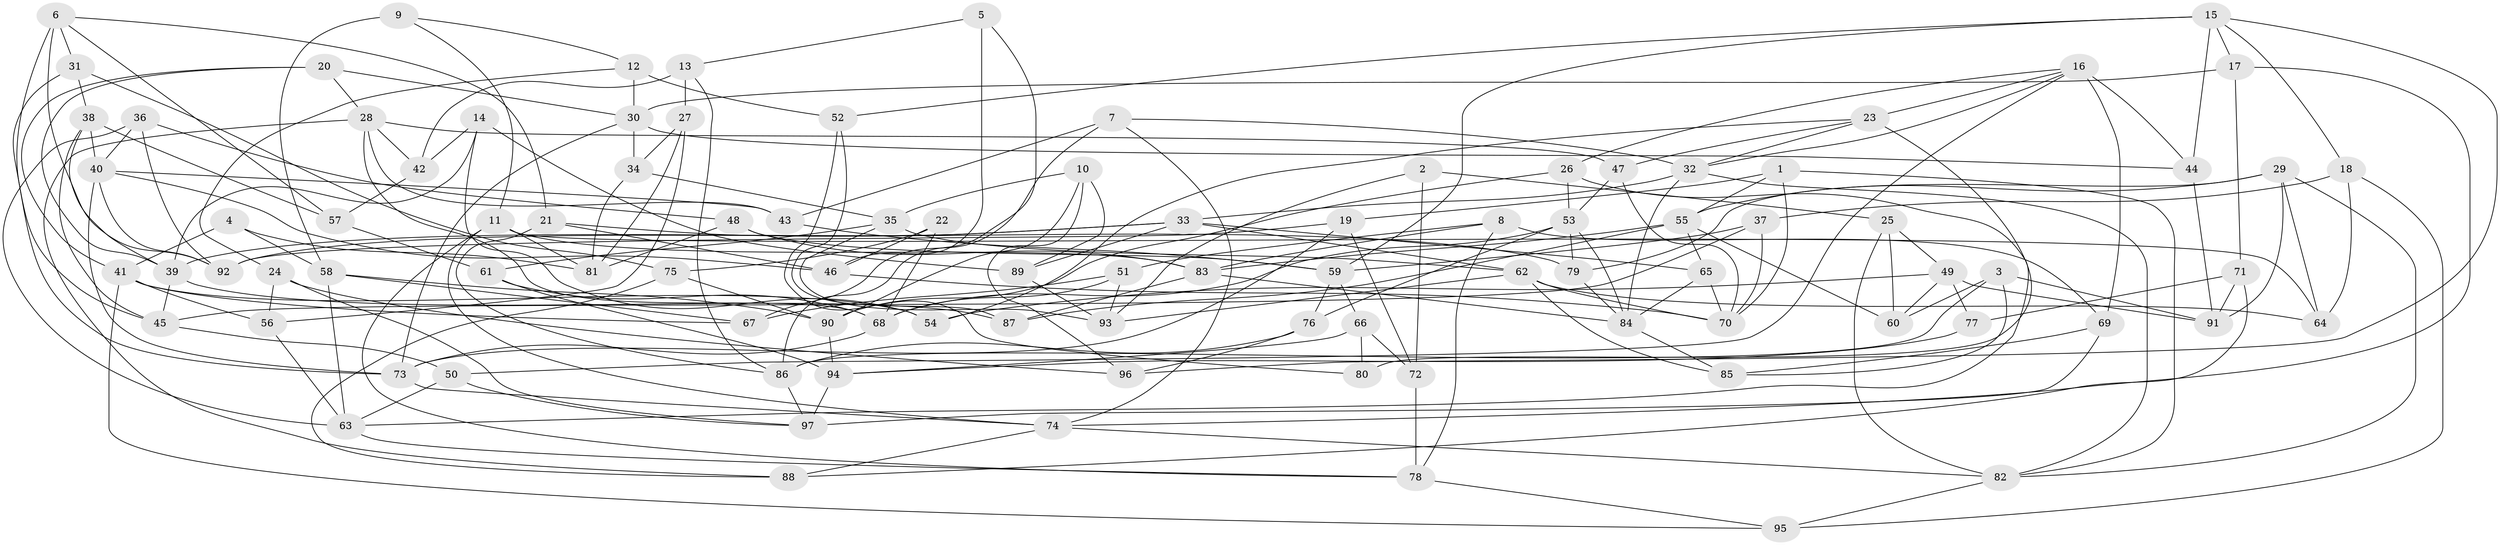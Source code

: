 // original degree distribution, {4: 1.0}
// Generated by graph-tools (version 1.1) at 2025/38/03/04/25 23:38:08]
// undirected, 97 vertices, 222 edges
graph export_dot {
  node [color=gray90,style=filled];
  1;
  2;
  3;
  4;
  5;
  6;
  7;
  8;
  9;
  10;
  11;
  12;
  13;
  14;
  15;
  16;
  17;
  18;
  19;
  20;
  21;
  22;
  23;
  24;
  25;
  26;
  27;
  28;
  29;
  30;
  31;
  32;
  33;
  34;
  35;
  36;
  37;
  38;
  39;
  40;
  41;
  42;
  43;
  44;
  45;
  46;
  47;
  48;
  49;
  50;
  51;
  52;
  53;
  54;
  55;
  56;
  57;
  58;
  59;
  60;
  61;
  62;
  63;
  64;
  65;
  66;
  67;
  68;
  69;
  70;
  71;
  72;
  73;
  74;
  75;
  76;
  77;
  78;
  79;
  80;
  81;
  82;
  83;
  84;
  85;
  86;
  87;
  88;
  89;
  90;
  91;
  92;
  93;
  94;
  95;
  96;
  97;
  1 -- 19 [weight=1.0];
  1 -- 55 [weight=1.0];
  1 -- 70 [weight=1.0];
  1 -- 82 [weight=1.0];
  2 -- 25 [weight=1.0];
  2 -- 72 [weight=2.0];
  2 -- 93 [weight=1.0];
  3 -- 60 [weight=1.0];
  3 -- 85 [weight=1.0];
  3 -- 86 [weight=1.0];
  3 -- 91 [weight=1.0];
  4 -- 41 [weight=1.0];
  4 -- 58 [weight=1.0];
  4 -- 81 [weight=2.0];
  5 -- 13 [weight=1.0];
  5 -- 46 [weight=2.0];
  5 -- 86 [weight=1.0];
  6 -- 21 [weight=1.0];
  6 -- 31 [weight=1.0];
  6 -- 45 [weight=1.0];
  6 -- 57 [weight=1.0];
  6 -- 92 [weight=2.0];
  7 -- 32 [weight=1.0];
  7 -- 43 [weight=1.0];
  7 -- 67 [weight=1.0];
  7 -- 74 [weight=1.0];
  8 -- 51 [weight=1.0];
  8 -- 69 [weight=1.0];
  8 -- 78 [weight=1.0];
  8 -- 83 [weight=1.0];
  9 -- 11 [weight=1.0];
  9 -- 12 [weight=1.0];
  9 -- 58 [weight=2.0];
  10 -- 35 [weight=1.0];
  10 -- 89 [weight=1.0];
  10 -- 90 [weight=1.0];
  10 -- 96 [weight=1.0];
  11 -- 64 [weight=1.0];
  11 -- 74 [weight=1.0];
  11 -- 78 [weight=1.0];
  11 -- 81 [weight=1.0];
  11 -- 83 [weight=1.0];
  12 -- 24 [weight=1.0];
  12 -- 30 [weight=1.0];
  12 -- 52 [weight=1.0];
  13 -- 27 [weight=1.0];
  13 -- 42 [weight=1.0];
  13 -- 86 [weight=1.0];
  14 -- 39 [weight=1.0];
  14 -- 42 [weight=1.0];
  14 -- 54 [weight=1.0];
  14 -- 89 [weight=1.0];
  15 -- 17 [weight=1.0];
  15 -- 18 [weight=1.0];
  15 -- 44 [weight=1.0];
  15 -- 52 [weight=1.0];
  15 -- 59 [weight=1.0];
  15 -- 96 [weight=1.0];
  16 -- 23 [weight=1.0];
  16 -- 26 [weight=1.0];
  16 -- 32 [weight=1.0];
  16 -- 44 [weight=1.0];
  16 -- 50 [weight=1.0];
  16 -- 69 [weight=1.0];
  17 -- 30 [weight=1.0];
  17 -- 71 [weight=1.0];
  17 -- 74 [weight=1.0];
  18 -- 37 [weight=1.0];
  18 -- 64 [weight=1.0];
  18 -- 95 [weight=1.0];
  19 -- 72 [weight=1.0];
  19 -- 73 [weight=1.0];
  19 -- 92 [weight=1.0];
  20 -- 28 [weight=1.0];
  20 -- 30 [weight=1.0];
  20 -- 39 [weight=1.0];
  20 -- 41 [weight=1.0];
  21 -- 46 [weight=1.0];
  21 -- 79 [weight=1.0];
  21 -- 86 [weight=1.0];
  22 -- 46 [weight=1.0];
  22 -- 68 [weight=1.0];
  22 -- 75 [weight=2.0];
  23 -- 32 [weight=1.0];
  23 -- 47 [weight=1.0];
  23 -- 54 [weight=1.0];
  23 -- 80 [weight=2.0];
  24 -- 56 [weight=1.0];
  24 -- 96 [weight=1.0];
  24 -- 97 [weight=1.0];
  25 -- 49 [weight=1.0];
  25 -- 60 [weight=1.0];
  25 -- 82 [weight=1.0];
  26 -- 53 [weight=1.0];
  26 -- 63 [weight=1.0];
  26 -- 90 [weight=1.0];
  27 -- 34 [weight=1.0];
  27 -- 56 [weight=1.0];
  27 -- 81 [weight=1.0];
  28 -- 42 [weight=1.0];
  28 -- 43 [weight=1.0];
  28 -- 47 [weight=1.0];
  28 -- 68 [weight=1.0];
  28 -- 88 [weight=1.0];
  29 -- 55 [weight=1.0];
  29 -- 64 [weight=1.0];
  29 -- 79 [weight=1.0];
  29 -- 82 [weight=1.0];
  29 -- 91 [weight=2.0];
  30 -- 34 [weight=1.0];
  30 -- 44 [weight=1.0];
  30 -- 73 [weight=1.0];
  31 -- 38 [weight=1.0];
  31 -- 73 [weight=1.0];
  31 -- 75 [weight=1.0];
  32 -- 33 [weight=1.0];
  32 -- 82 [weight=1.0];
  32 -- 84 [weight=1.0];
  33 -- 39 [weight=1.0];
  33 -- 62 [weight=1.0];
  33 -- 65 [weight=1.0];
  33 -- 89 [weight=1.0];
  33 -- 92 [weight=1.0];
  34 -- 35 [weight=1.0];
  34 -- 81 [weight=1.0];
  35 -- 61 [weight=1.0];
  35 -- 62 [weight=1.0];
  35 -- 93 [weight=2.0];
  36 -- 40 [weight=1.0];
  36 -- 48 [weight=1.0];
  36 -- 63 [weight=1.0];
  36 -- 92 [weight=1.0];
  37 -- 45 [weight=1.0];
  37 -- 59 [weight=1.0];
  37 -- 70 [weight=1.0];
  38 -- 39 [weight=1.0];
  38 -- 40 [weight=1.0];
  38 -- 45 [weight=2.0];
  38 -- 57 [weight=1.0];
  39 -- 45 [weight=1.0];
  39 -- 87 [weight=1.0];
  40 -- 43 [weight=1.0];
  40 -- 46 [weight=1.0];
  40 -- 73 [weight=1.0];
  40 -- 92 [weight=1.0];
  41 -- 54 [weight=1.0];
  41 -- 56 [weight=1.0];
  41 -- 67 [weight=1.0];
  41 -- 95 [weight=1.0];
  42 -- 57 [weight=1.0];
  43 -- 59 [weight=1.0];
  44 -- 91 [weight=1.0];
  45 -- 50 [weight=1.0];
  46 -- 70 [weight=1.0];
  47 -- 53 [weight=1.0];
  47 -- 70 [weight=1.0];
  48 -- 59 [weight=1.0];
  48 -- 81 [weight=1.0];
  48 -- 83 [weight=1.0];
  49 -- 54 [weight=1.0];
  49 -- 60 [weight=1.0];
  49 -- 77 [weight=2.0];
  49 -- 91 [weight=1.0];
  50 -- 63 [weight=1.0];
  50 -- 97 [weight=1.0];
  51 -- 67 [weight=1.0];
  51 -- 68 [weight=1.0];
  51 -- 93 [weight=1.0];
  52 -- 80 [weight=1.0];
  52 -- 87 [weight=1.0];
  53 -- 68 [weight=1.0];
  53 -- 76 [weight=1.0];
  53 -- 79 [weight=1.0];
  53 -- 84 [weight=1.0];
  55 -- 60 [weight=1.0];
  55 -- 65 [weight=1.0];
  55 -- 83 [weight=1.0];
  55 -- 87 [weight=1.0];
  56 -- 63 [weight=1.0];
  57 -- 61 [weight=1.0];
  58 -- 63 [weight=1.0];
  58 -- 67 [weight=1.0];
  58 -- 90 [weight=1.0];
  59 -- 66 [weight=1.0];
  59 -- 76 [weight=1.0];
  61 -- 68 [weight=1.0];
  61 -- 94 [weight=1.0];
  62 -- 64 [weight=1.0];
  62 -- 70 [weight=1.0];
  62 -- 85 [weight=1.0];
  62 -- 93 [weight=1.0];
  63 -- 78 [weight=1.0];
  65 -- 70 [weight=1.0];
  65 -- 84 [weight=1.0];
  66 -- 72 [weight=1.0];
  66 -- 80 [weight=1.0];
  66 -- 94 [weight=1.0];
  68 -- 73 [weight=1.0];
  69 -- 85 [weight=1.0];
  69 -- 97 [weight=1.0];
  71 -- 77 [weight=1.0];
  71 -- 88 [weight=1.0];
  71 -- 91 [weight=1.0];
  72 -- 78 [weight=2.0];
  73 -- 74 [weight=1.0];
  74 -- 82 [weight=1.0];
  74 -- 88 [weight=1.0];
  75 -- 88 [weight=1.0];
  75 -- 90 [weight=2.0];
  76 -- 86 [weight=1.0];
  76 -- 96 [weight=1.0];
  77 -- 94 [weight=1.0];
  78 -- 95 [weight=1.0];
  79 -- 84 [weight=1.0];
  82 -- 95 [weight=1.0];
  83 -- 84 [weight=1.0];
  83 -- 87 [weight=1.0];
  84 -- 85 [weight=1.0];
  86 -- 97 [weight=1.0];
  89 -- 93 [weight=1.0];
  90 -- 94 [weight=1.0];
  94 -- 97 [weight=2.0];
}
